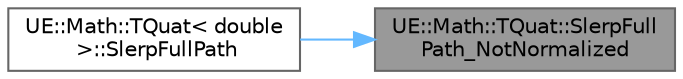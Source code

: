 digraph "UE::Math::TQuat::SlerpFullPath_NotNormalized"
{
 // INTERACTIVE_SVG=YES
 // LATEX_PDF_SIZE
  bgcolor="transparent";
  edge [fontname=Helvetica,fontsize=10,labelfontname=Helvetica,labelfontsize=10];
  node [fontname=Helvetica,fontsize=10,shape=box,height=0.2,width=0.4];
  rankdir="RL";
  Node1 [id="Node000001",label="UE::Math::TQuat::SlerpFull\lPath_NotNormalized",height=0.2,width=0.4,color="gray40", fillcolor="grey60", style="filled", fontcolor="black",tooltip="Simpler Slerp that doesn't do any checks for 'shortest distance' etc."];
  Node1 -> Node2 [id="edge1_Node000001_Node000002",dir="back",color="steelblue1",style="solid",tooltip=" "];
  Node2 [id="Node000002",label="UE::Math::TQuat\< double\l \>::SlerpFullPath",height=0.2,width=0.4,color="grey40", fillcolor="white", style="filled",URL="$d6/d4a/structUE_1_1Math_1_1TQuat.html#ac6381081331028c2f52072d6aaa466bf",tooltip=" "];
}
